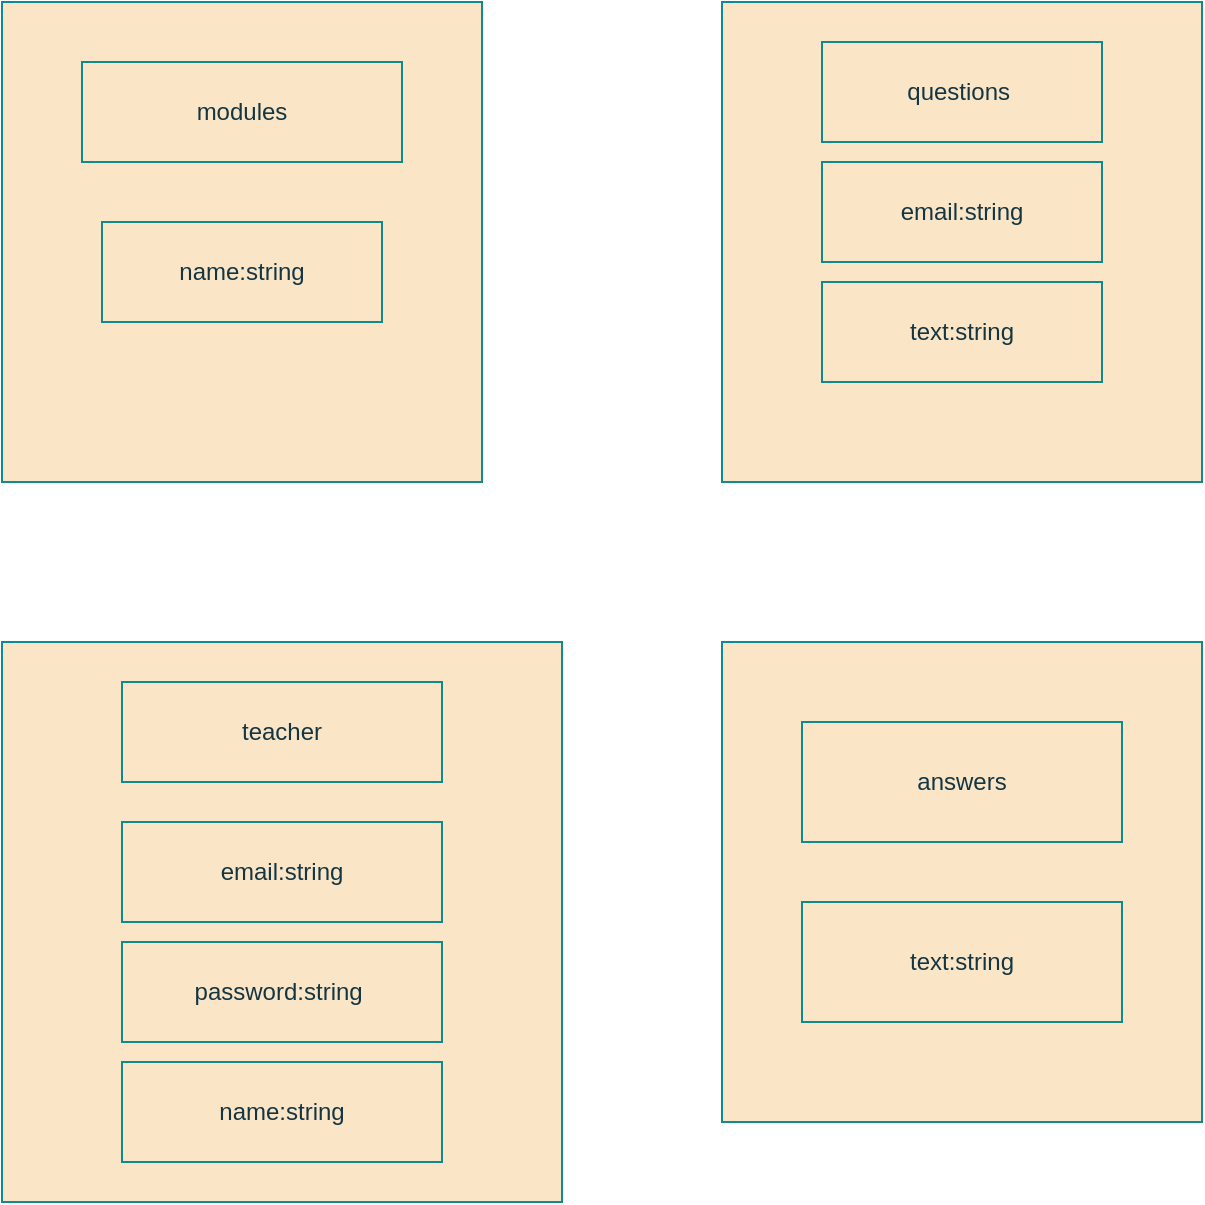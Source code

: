 <mxfile version="20.8.13" type="github">
  <diagram name="Page-1" id="ua980pMn25GZfdS-mpc6">
    <mxGraphModel dx="1434" dy="756" grid="1" gridSize="10" guides="1" tooltips="1" connect="1" arrows="1" fold="1" page="1" pageScale="1" pageWidth="850" pageHeight="1100" math="0" shadow="0">
      <root>
        <mxCell id="0" />
        <mxCell id="1" parent="0" />
        <mxCell id="quROMkmhO8KKixfGTfYL-1" value="" style="rounded=0;whiteSpace=wrap;html=1;labelBackgroundColor=none;fillColor=#FAE5C7;strokeColor=#0F8B8D;fontColor=#143642;" vertex="1" parent="1">
          <mxGeometry x="80" y="40" width="240" height="240" as="geometry" />
        </mxCell>
        <mxCell id="quROMkmhO8KKixfGTfYL-4" value="" style="whiteSpace=wrap;html=1;aspect=fixed;labelBackgroundColor=none;fillColor=#FAE5C7;strokeColor=#0F8B8D;fontColor=#143642;" vertex="1" parent="1">
          <mxGeometry x="440" y="40" width="240" height="240" as="geometry" />
        </mxCell>
        <mxCell id="quROMkmhO8KKixfGTfYL-5" value="questions&lt;span style=&quot;white-space: pre;&quot;&gt;	&lt;/span&gt;" style="rounded=0;whiteSpace=wrap;html=1;labelBackgroundColor=none;fillColor=#FAE5C7;strokeColor=#0F8B8D;fontColor=#143642;" vertex="1" parent="1">
          <mxGeometry x="490" y="60" width="140" height="50" as="geometry" />
        </mxCell>
        <mxCell id="quROMkmhO8KKixfGTfYL-6" value="email:string" style="rounded=0;whiteSpace=wrap;html=1;labelBackgroundColor=none;fillColor=#FAE5C7;strokeColor=#0F8B8D;fontColor=#143642;" vertex="1" parent="1">
          <mxGeometry x="490" y="120" width="140" height="50" as="geometry" />
        </mxCell>
        <mxCell id="quROMkmhO8KKixfGTfYL-7" value="text:string" style="rounded=0;whiteSpace=wrap;html=1;labelBackgroundColor=none;fillColor=#FAE5C7;strokeColor=#0F8B8D;fontColor=#143642;" vertex="1" parent="1">
          <mxGeometry x="490" y="180" width="140" height="50" as="geometry" />
        </mxCell>
        <mxCell id="quROMkmhO8KKixfGTfYL-13" value="modules" style="rounded=0;whiteSpace=wrap;html=1;labelBackgroundColor=none;fillColor=#FAE5C7;strokeColor=#0F8B8D;fontColor=#143642;" vertex="1" parent="1">
          <mxGeometry x="120" y="70" width="160" height="50" as="geometry" />
        </mxCell>
        <mxCell id="quROMkmhO8KKixfGTfYL-15" value="name:string" style="rounded=0;whiteSpace=wrap;html=1;labelBackgroundColor=none;fillColor=#FAE5C7;strokeColor=#0F8B8D;fontColor=#143642;" vertex="1" parent="1">
          <mxGeometry x="130" y="150" width="140" height="50" as="geometry" />
        </mxCell>
        <mxCell id="quROMkmhO8KKixfGTfYL-16" value="" style="whiteSpace=wrap;html=1;aspect=fixed;labelBackgroundColor=none;fillColor=#FAE5C7;strokeColor=#0F8B8D;fontColor=#143642;" vertex="1" parent="1">
          <mxGeometry x="80" y="360" width="280" height="280" as="geometry" />
        </mxCell>
        <mxCell id="quROMkmhO8KKixfGTfYL-18" value="teacher" style="rounded=0;whiteSpace=wrap;html=1;labelBackgroundColor=none;fillColor=#FAE5C7;strokeColor=#0F8B8D;fontColor=#143642;" vertex="1" parent="1">
          <mxGeometry x="140" y="380" width="160" height="50" as="geometry" />
        </mxCell>
        <mxCell id="quROMkmhO8KKixfGTfYL-19" value="email:string" style="rounded=0;whiteSpace=wrap;html=1;labelBackgroundColor=none;fillColor=#FAE5C7;strokeColor=#0F8B8D;fontColor=#143642;" vertex="1" parent="1">
          <mxGeometry x="140" y="450" width="160" height="50" as="geometry" />
        </mxCell>
        <mxCell id="quROMkmhO8KKixfGTfYL-20" value="password:string&lt;span style=&quot;white-space: pre;&quot;&gt;	&lt;/span&gt;" style="rounded=0;whiteSpace=wrap;html=1;labelBackgroundColor=none;fillColor=#FAE5C7;strokeColor=#0F8B8D;fontColor=#143642;" vertex="1" parent="1">
          <mxGeometry x="140" y="510" width="160" height="50" as="geometry" />
        </mxCell>
        <mxCell id="quROMkmhO8KKixfGTfYL-21" value="" style="rounded=0;whiteSpace=wrap;html=1;labelBackgroundColor=none;fillColor=#FAE5C7;strokeColor=#0F8B8D;fontColor=#143642;" vertex="1" parent="1">
          <mxGeometry x="440" y="360" width="240" height="240" as="geometry" />
        </mxCell>
        <mxCell id="quROMkmhO8KKixfGTfYL-22" value="answers" style="rounded=0;whiteSpace=wrap;html=1;labelBackgroundColor=none;fillColor=#FAE5C7;strokeColor=#0F8B8D;fontColor=#143642;" vertex="1" parent="1">
          <mxGeometry x="480" y="400" width="160" height="60" as="geometry" />
        </mxCell>
        <mxCell id="quROMkmhO8KKixfGTfYL-23" value="text:string" style="rounded=0;whiteSpace=wrap;html=1;labelBackgroundColor=none;fillColor=#FAE5C7;strokeColor=#0F8B8D;fontColor=#143642;" vertex="1" parent="1">
          <mxGeometry x="480" y="490" width="160" height="60" as="geometry" />
        </mxCell>
        <mxCell id="quROMkmhO8KKixfGTfYL-24" value="name:string" style="rounded=0;whiteSpace=wrap;html=1;labelBackgroundColor=none;fillColor=#FAE5C7;strokeColor=#0F8B8D;fontColor=#143642;" vertex="1" parent="1">
          <mxGeometry x="140" y="570" width="160" height="50" as="geometry" />
        </mxCell>
      </root>
    </mxGraphModel>
  </diagram>
</mxfile>
